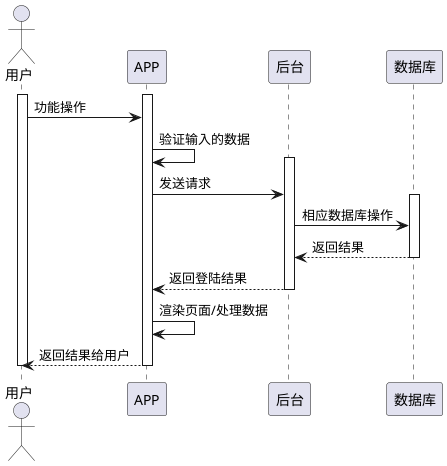 @startuml
actor 用户 as user

participant APP
participant 后台
participant 数据库

activate user
activate APP
user -> APP :功能操作
APP -> APP : 验证输入的数据
activate 后台
APP -> 后台 : 发送请求
activate 数据库
后台 -> 数据库 : 相应数据库操作
数据库 --> 后台 : 返回结果
deactivate 数据库
后台 --> APP : 返回登陆结果
deactivate 后台
APP -> APP : 渲染页面/处理数据

APP --> user : 返回结果给用户
deactivate APP
deactivate user
@enduml
